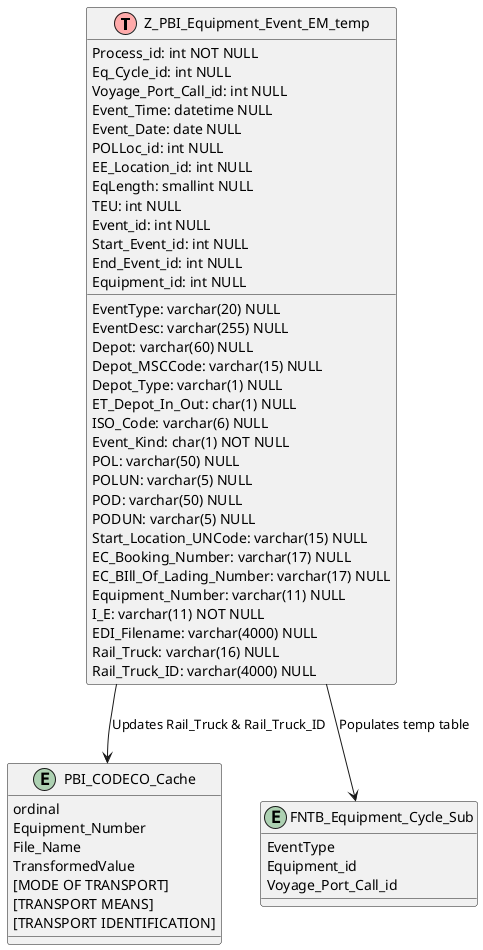 @startuml
!define Table(name) class name << (T,#FFAAAA) >>

Table(Z_PBI_Equipment_Event_EM_temp) {
  Process_id: int NOT NULL
  Eq_Cycle_id: int NULL
  Voyage_Port_Call_id: int NULL
  Event_Time: datetime NULL
  Event_Date: date NULL
  EventType: varchar(20) NULL
  EventDesc: varchar(255) NULL
  Depot: varchar(60) NULL
  Depot_MSCCode: varchar(15) NULL
  Depot_Type: varchar(1) NULL
  POLLoc_id: int NULL
  EE_Location_id: int NULL
  ET_Depot_In_Out: char(1) NULL
  EqLength: smallint NULL
  TEU: int NULL
  ISO_Code: varchar(6) NULL
  Event_id: int NULL
  Start_Event_id: int NULL
  End_Event_id: int NULL
  Event_Kind: char(1) NOT NULL
  POL: varchar(50) NULL
  POLUN: varchar(5) NULL
  POD: varchar(50) NULL
  PODUN: varchar(5) NULL
  Start_Location_UNCode: varchar(15) NULL
  EC_Booking_Number: varchar(17) NULL
  EC_BIll_Of_Lading_Number: varchar(17) NULL
  Equipment_Number: varchar(11) NULL
  Equipment_id: int NULL
  I_E: varchar(11) NOT NULL
  EDI_Filename: varchar(4000) NULL
  Rail_Truck: varchar(16) NULL
  Rail_Truck_ID: varchar(4000) NULL
}

entity PBI_CODECO_Cache {
  ordinal
  Equipment_Number
  File_Name
  TransformedValue
  [MODE OF TRANSPORT]
  [TRANSPORT MEANS]
  [TRANSPORT IDENTIFICATION]
}

entity FNTB_Equipment_Cycle_Sub {
  EventType
  Equipment_id
  Voyage_Port_Call_id
}

Z_PBI_Equipment_Event_EM_temp --> PBI_CODECO_Cache : Updates Rail_Truck & Rail_Truck_ID
Z_PBI_Equipment_Event_EM_temp --> FNTB_Equipment_Cycle_Sub : Populates temp table

@enduml
